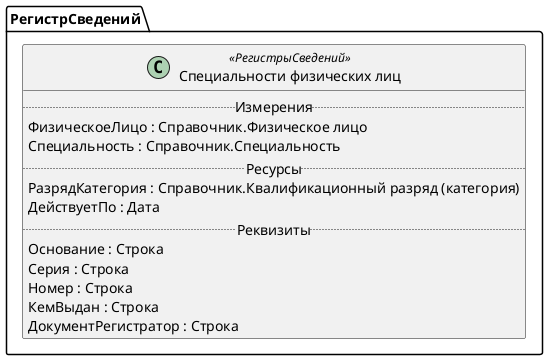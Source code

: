 ﻿@startuml СпециальностиФизическихЛиц
'!include templates.wsd
'..\include templates.wsd
class РегистрСведений.СпециальностиФизическихЛиц as "Специальности физических лиц" <<РегистрыСведений>>
{
..Измерения..
ФизическоеЛицо : Справочник.Физическое лицо
Специальность : Справочник.Специальность
..Ресурсы..
РазрядКатегория : Справочник.Квалификационный разряд (категория)
ДействуетПо : Дата
..Реквизиты..
Основание : Строка
Серия : Строка
Номер : Строка
КемВыдан : Строка
ДокументРегистратор : Строка
}
@enduml
